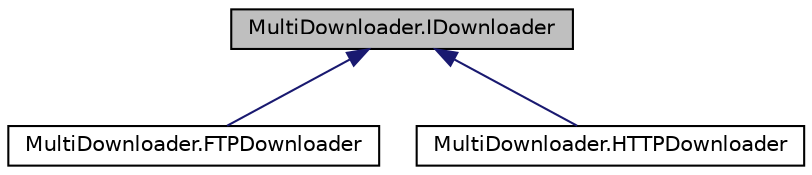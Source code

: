 digraph "MultiDownloader.IDownloader"
{
 // LATEX_PDF_SIZE
  edge [fontname="Helvetica",fontsize="10",labelfontname="Helvetica",labelfontsize="10"];
  node [fontname="Helvetica",fontsize="10",shape=record];
  Node1 [label="MultiDownloader.IDownloader",height=0.2,width=0.4,color="black", fillcolor="grey75", style="filled", fontcolor="black",tooltip="Interface for all downloaders."];
  Node1 -> Node2 [dir="back",color="midnightblue",fontsize="10",style="solid",fontname="Helvetica"];
  Node2 [label="MultiDownloader.FTPDownloader",height=0.2,width=0.4,color="black", fillcolor="white", style="filled",URL="$class_multi_downloader_1_1_f_t_p_downloader.html",tooltip="FTP Downloader."];
  Node1 -> Node3 [dir="back",color="midnightblue",fontsize="10",style="solid",fontname="Helvetica"];
  Node3 [label="MultiDownloader.HTTPDownloader",height=0.2,width=0.4,color="black", fillcolor="white", style="filled",URL="$class_multi_downloader_1_1_h_t_t_p_downloader.html",tooltip="HTTP Downloader."];
}
